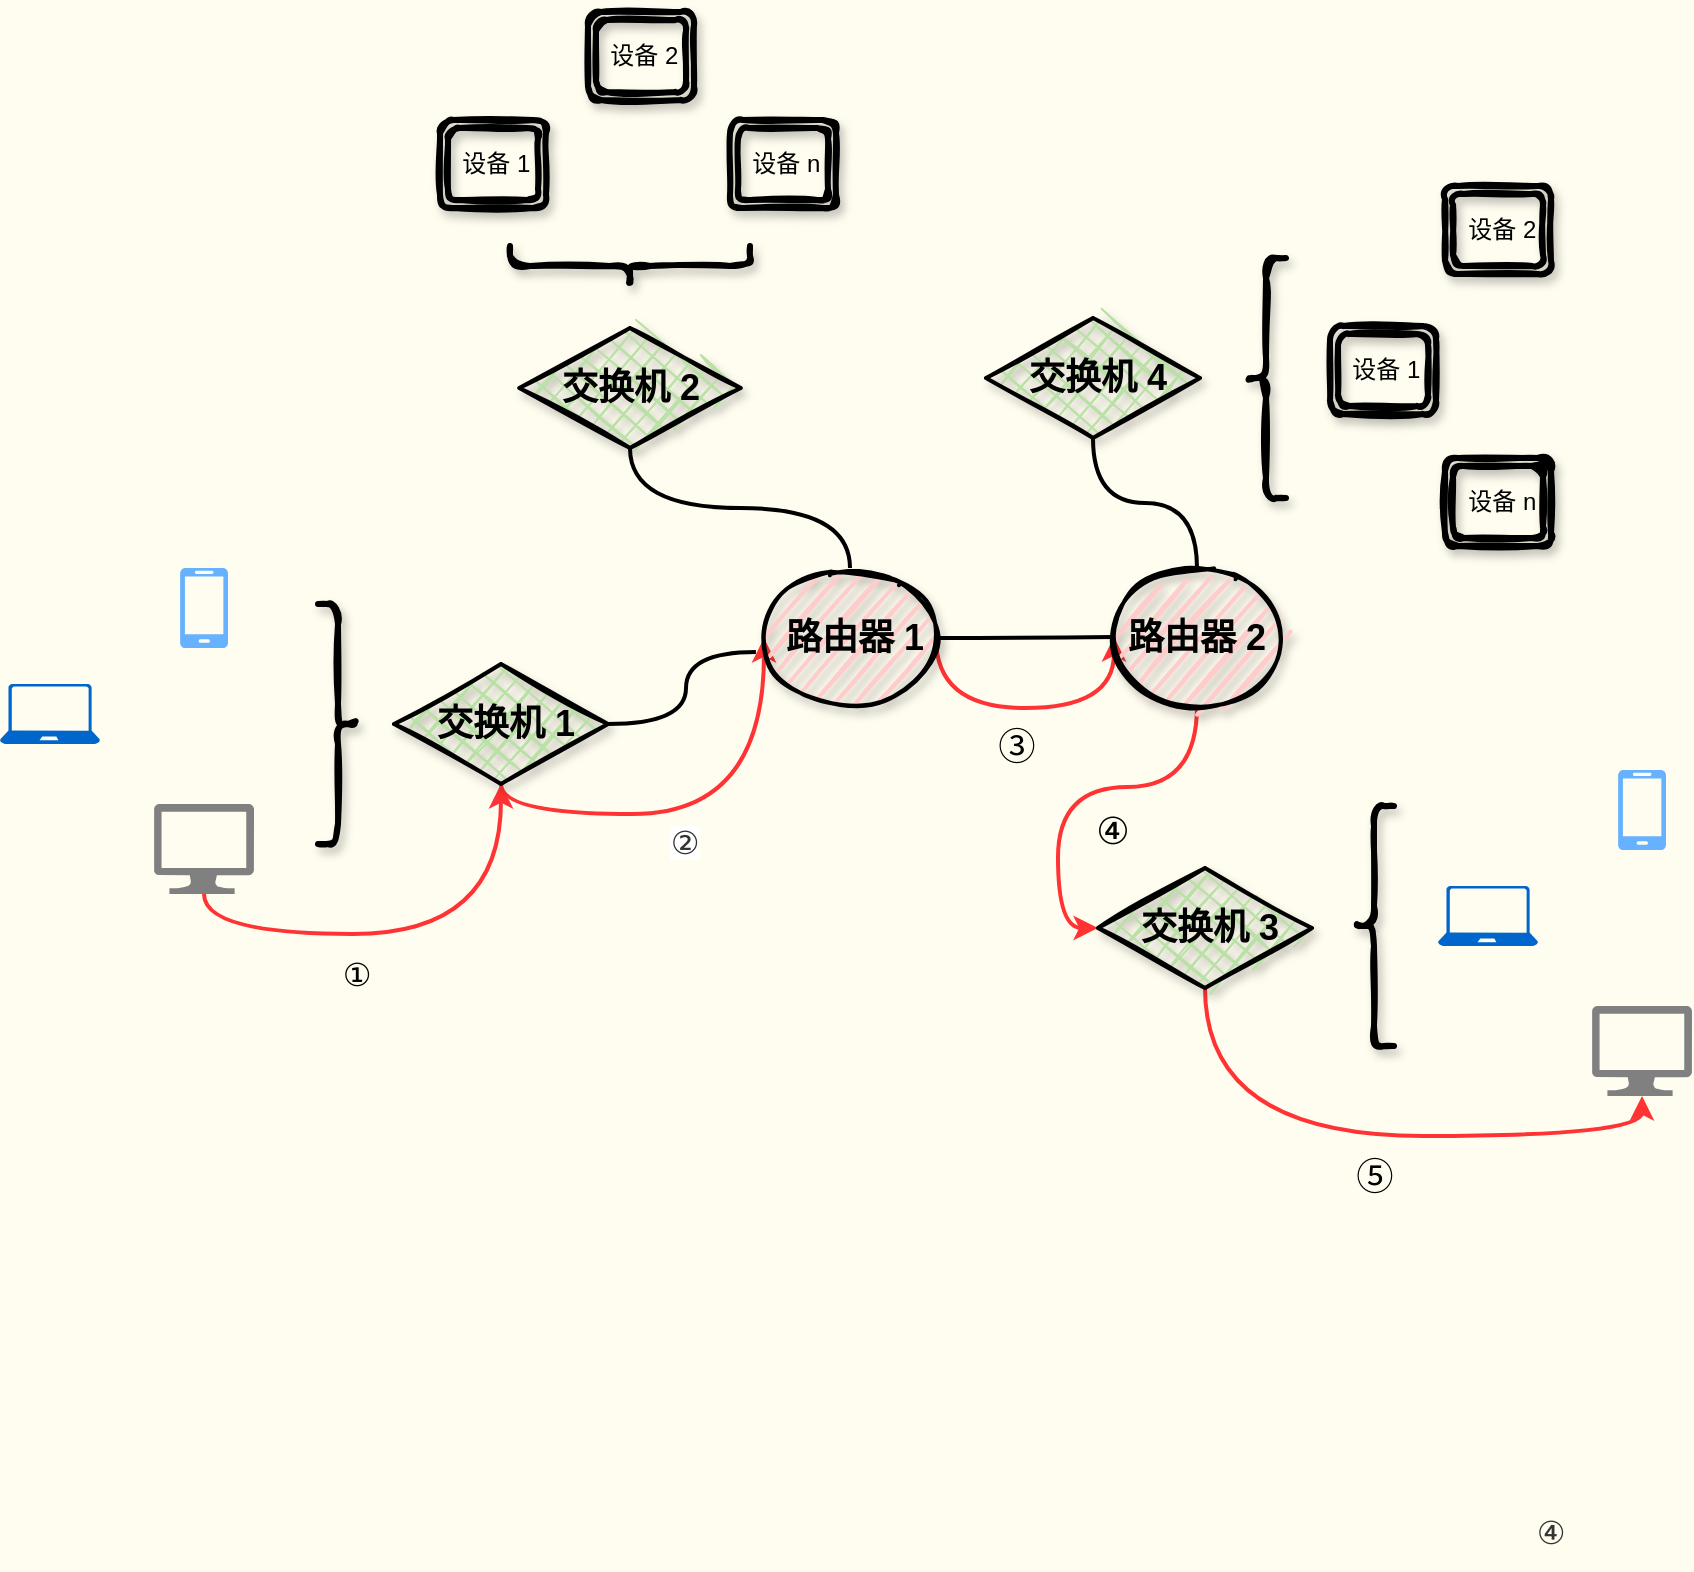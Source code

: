 <mxfile version="14.2.7" type="github">
  <diagram id="l8hXMBHkgcEJcSW0mbfh" name="Page-1">
    <mxGraphModel dx="963" dy="620" grid="0" gridSize="10" guides="1" tooltips="1" connect="1" arrows="1" fold="1" page="1" pageScale="1" pageWidth="1169" pageHeight="827" background="#FFFDF0" math="0" shadow="0">
      <root>
        <mxCell id="0" />
        <mxCell id="1" parent="0" />
        <mxCell id="4Cnt78TRsHW3hThkRCCR-1" value="" style="pointerEvents=1;shadow=0;dashed=0;html=1;strokeColor=none;labelPosition=center;verticalLabelPosition=bottom;verticalAlign=top;align=center;fillColor=#66B2FF;shape=mxgraph.azure.mobile" vertex="1" parent="1">
          <mxGeometry x="223" y="339" width="24" height="40" as="geometry" />
        </mxCell>
        <mxCell id="4Cnt78TRsHW3hThkRCCR-56" style="edgeStyle=orthogonalEdgeStyle;curved=1;rounded=1;jumpStyle=arc;orthogonalLoop=1;jettySize=auto;html=1;exitX=0.5;exitY=1;exitDx=0;exitDy=0;exitPerimeter=0;entryX=0.5;entryY=1;entryDx=0;entryDy=0;endArrow=classic;endFill=1;strokeWidth=2;strokeColor=#FF3333;" edge="1" parent="1" source="4Cnt78TRsHW3hThkRCCR-2" target="4Cnt78TRsHW3hThkRCCR-12">
          <mxGeometry relative="1" as="geometry" />
        </mxCell>
        <mxCell id="4Cnt78TRsHW3hThkRCCR-2" value="" style="aspect=fixed;pointerEvents=1;shadow=0;dashed=0;html=1;strokeColor=none;labelPosition=center;verticalLabelPosition=bottom;verticalAlign=top;align=center;fillColor=#808080;shape=mxgraph.azure.computer" vertex="1" parent="1">
          <mxGeometry x="210" y="457" width="50" height="45" as="geometry" />
        </mxCell>
        <mxCell id="4Cnt78TRsHW3hThkRCCR-4" value="" style="aspect=fixed;pointerEvents=1;shadow=0;dashed=0;html=1;strokeColor=none;labelPosition=center;verticalLabelPosition=bottom;verticalAlign=top;align=center;fillColor=#0066CC;shape=mxgraph.azure.laptop" vertex="1" parent="1">
          <mxGeometry x="133" y="397" width="50" height="30" as="geometry" />
        </mxCell>
        <mxCell id="4Cnt78TRsHW3hThkRCCR-9" style="edgeStyle=orthogonalEdgeStyle;rounded=0;orthogonalLoop=1;jettySize=auto;html=1;exitX=0.5;exitY=1;exitDx=0;exitDy=0;exitPerimeter=0;" edge="1" parent="1" source="4Cnt78TRsHW3hThkRCCR-4" target="4Cnt78TRsHW3hThkRCCR-4">
          <mxGeometry relative="1" as="geometry" />
        </mxCell>
        <mxCell id="4Cnt78TRsHW3hThkRCCR-64" style="edgeStyle=orthogonalEdgeStyle;curved=1;rounded=1;jumpStyle=arc;orthogonalLoop=1;jettySize=auto;html=1;exitX=0.5;exitY=1;exitDx=0;exitDy=0;entryX=0;entryY=0.5;entryDx=0;entryDy=0;endArrow=classic;endFill=1;strokeWidth=2;fontSize=16;strokeColor=#FF3333;" edge="1" parent="1" source="4Cnt78TRsHW3hThkRCCR-12" target="4Cnt78TRsHW3hThkRCCR-22">
          <mxGeometry relative="1" as="geometry">
            <Array as="points">
              <mxPoint x="515" y="462" />
            </Array>
          </mxGeometry>
        </mxCell>
        <mxCell id="4Cnt78TRsHW3hThkRCCR-98" style="edgeStyle=orthogonalEdgeStyle;curved=1;rounded=1;jumpStyle=arc;orthogonalLoop=1;jettySize=auto;html=1;exitX=1;exitY=0.5;exitDx=0;exitDy=0;entryX=-0.047;entryY=0.6;entryDx=0;entryDy=0;entryPerimeter=0;endArrow=none;endFill=0;strokeWidth=2;fontSize=16;" edge="1" parent="1" source="4Cnt78TRsHW3hThkRCCR-12" target="4Cnt78TRsHW3hThkRCCR-22">
          <mxGeometry relative="1" as="geometry" />
        </mxCell>
        <mxCell id="4Cnt78TRsHW3hThkRCCR-12" value="&lt;b&gt;&lt;font style=&quot;font-size: 18px&quot;&gt;&amp;nbsp;交换机 1&lt;/font&gt;&lt;/b&gt;" style="rhombus;whiteSpace=wrap;html=1;strokeWidth=2;fillWeight=-1;hachureGap=8;fillStyle=cross-hatch;sketch=1;shadow=1;glass=0;fillColor=#B9E0A5;" vertex="1" parent="1">
          <mxGeometry x="330" y="387" width="107" height="60" as="geometry" />
        </mxCell>
        <mxCell id="4Cnt78TRsHW3hThkRCCR-15" value="" style="shape=curlyBracket;whiteSpace=wrap;html=1;rounded=1;shadow=1;glass=0;sketch=1;strokeWidth=3;fillColor=#B9E0A5;direction=west;size=0.5;" vertex="1" parent="1">
          <mxGeometry x="292" y="357" width="20" height="120" as="geometry" />
        </mxCell>
        <mxCell id="4Cnt78TRsHW3hThkRCCR-28" value="" style="edgeStyle=orthogonalEdgeStyle;rounded=1;jumpStyle=arc;orthogonalLoop=1;jettySize=auto;html=1;strokeWidth=2;curved=1;endArrow=none;endFill=0;" edge="1" parent="1" source="4Cnt78TRsHW3hThkRCCR-22" target="4Cnt78TRsHW3hThkRCCR-27">
          <mxGeometry relative="1" as="geometry" />
        </mxCell>
        <mxCell id="4Cnt78TRsHW3hThkRCCR-36" style="edgeStyle=orthogonalEdgeStyle;curved=1;rounded=1;jumpStyle=arc;orthogonalLoop=1;jettySize=auto;html=1;exitX=0.5;exitY=0;exitDx=0;exitDy=0;entryX=0.5;entryY=1;entryDx=0;entryDy=0;endArrow=none;endFill=0;strokeWidth=2;" edge="1" parent="1" source="4Cnt78TRsHW3hThkRCCR-22" target="4Cnt78TRsHW3hThkRCCR-29">
          <mxGeometry relative="1" as="geometry" />
        </mxCell>
        <mxCell id="4Cnt78TRsHW3hThkRCCR-99" style="edgeStyle=orthogonalEdgeStyle;curved=1;rounded=1;jumpStyle=arc;orthogonalLoop=1;jettySize=auto;html=1;exitX=1;exitY=0.5;exitDx=0;exitDy=0;endArrow=classic;endFill=1;strokeWidth=2;fontSize=16;strokeColor=#FF3333;" edge="1" parent="1" source="4Cnt78TRsHW3hThkRCCR-22" target="4Cnt78TRsHW3hThkRCCR-27">
          <mxGeometry relative="1" as="geometry">
            <Array as="points">
              <mxPoint x="601" y="409" />
              <mxPoint x="690" y="409" />
            </Array>
          </mxGeometry>
        </mxCell>
        <mxCell id="4Cnt78TRsHW3hThkRCCR-22" value="&lt;b&gt;&lt;font style=&quot;font-size: 18px&quot;&gt;&amp;nbsp;路由器 1&lt;/font&gt;&lt;/b&gt;" style="ellipse;whiteSpace=wrap;html=1;strokeWidth=2;fillWeight=2;hachureGap=8;fillStyle=dots;sketch=1;shadow=1;glass=0;fillColor=#FFCCCC;" vertex="1" parent="1">
          <mxGeometry x="515" y="339" width="86" height="70" as="geometry" />
        </mxCell>
        <mxCell id="4Cnt78TRsHW3hThkRCCR-96" style="edgeStyle=orthogonalEdgeStyle;curved=1;rounded=1;jumpStyle=arc;orthogonalLoop=1;jettySize=auto;html=1;exitX=0.5;exitY=0;exitDx=0;exitDy=0;entryX=0.5;entryY=1;entryDx=0;entryDy=0;endArrow=none;endFill=0;strokeWidth=2;fontSize=16;" edge="1" parent="1" source="4Cnt78TRsHW3hThkRCCR-27" target="4Cnt78TRsHW3hThkRCCR-80">
          <mxGeometry relative="1" as="geometry" />
        </mxCell>
        <mxCell id="4Cnt78TRsHW3hThkRCCR-105" style="edgeStyle=orthogonalEdgeStyle;curved=1;rounded=1;jumpStyle=arc;orthogonalLoop=1;jettySize=auto;html=1;exitX=0.5;exitY=1;exitDx=0;exitDy=0;entryX=0;entryY=0.5;entryDx=0;entryDy=0;endArrow=classic;endFill=1;strokeWidth=2;fontSize=16;strokeColor=#FF3333;" edge="1" parent="1" source="4Cnt78TRsHW3hThkRCCR-27" target="4Cnt78TRsHW3hThkRCCR-37">
          <mxGeometry relative="1" as="geometry" />
        </mxCell>
        <mxCell id="4Cnt78TRsHW3hThkRCCR-27" value="&lt;b&gt;&lt;font style=&quot;font-size: 18px&quot;&gt;路由器 2&lt;/font&gt;&lt;/b&gt;" style="ellipse;whiteSpace=wrap;html=1;strokeWidth=2;fillWeight=2;hachureGap=8;fillStyle=dots;sketch=1;shadow=1;glass=0;fillColor=#FFCCCC;" vertex="1" parent="1">
          <mxGeometry x="690" y="339" width="83" height="69" as="geometry" />
        </mxCell>
        <mxCell id="4Cnt78TRsHW3hThkRCCR-29" value="&lt;b&gt;&lt;font style=&quot;font-size: 18px&quot;&gt;交换机 2&lt;/font&gt;&lt;/b&gt;" style="rhombus;whiteSpace=wrap;html=1;strokeWidth=2;fillWeight=-1;hachureGap=8;fillStyle=cross-hatch;sketch=1;shadow=1;glass=0;fillColor=#B9E0A5;" vertex="1" parent="1">
          <mxGeometry x="392.63" y="219" width="110.75" height="60" as="geometry" />
        </mxCell>
        <mxCell id="4Cnt78TRsHW3hThkRCCR-76" style="edgeStyle=orthogonalEdgeStyle;curved=1;rounded=1;jumpStyle=arc;orthogonalLoop=1;jettySize=auto;html=1;exitX=0.5;exitY=1;exitDx=0;exitDy=0;entryX=0.5;entryY=1;entryDx=0;entryDy=0;entryPerimeter=0;endArrow=classic;endFill=1;strokeWidth=2;fontSize=16;strokeColor=#FF3333;" edge="1" parent="1" source="4Cnt78TRsHW3hThkRCCR-37" target="4Cnt78TRsHW3hThkRCCR-51">
          <mxGeometry relative="1" as="geometry" />
        </mxCell>
        <mxCell id="4Cnt78TRsHW3hThkRCCR-37" value="&lt;b&gt;&lt;font style=&quot;font-size: 18px&quot;&gt;&amp;nbsp;交换机 3&lt;/font&gt;&lt;/b&gt;" style="rhombus;whiteSpace=wrap;html=1;strokeWidth=2;fillWeight=-1;hachureGap=8;fillStyle=cross-hatch;sketch=1;shadow=1;glass=0;fillColor=#B9E0A5;" vertex="1" parent="1">
          <mxGeometry x="682" y="489" width="107" height="60" as="geometry" />
        </mxCell>
        <mxCell id="4Cnt78TRsHW3hThkRCCR-39" value="" style="shape=curlyBracket;whiteSpace=wrap;html=1;rounded=1;shadow=1;glass=0;sketch=1;strokeWidth=3;fillColor=#FFCCCC;direction=north;" vertex="1" parent="1">
          <mxGeometry x="388" y="178" width="120" height="20" as="geometry" />
        </mxCell>
        <mxCell id="4Cnt78TRsHW3hThkRCCR-40" value="&amp;nbsp;设备 1" style="shape=ext;double=1;rounded=1;whiteSpace=wrap;html=1;shadow=1;glass=0;sketch=1;strokeWidth=3;fillColor=none;" vertex="1" parent="1">
          <mxGeometry x="353" y="115" width="53" height="44" as="geometry" />
        </mxCell>
        <mxCell id="4Cnt78TRsHW3hThkRCCR-41" value="&amp;nbsp;设备 2" style="shape=ext;double=1;rounded=1;whiteSpace=wrap;html=1;shadow=1;glass=0;sketch=1;strokeWidth=3;fillColor=none;" vertex="1" parent="1">
          <mxGeometry x="427" y="61" width="53" height="44" as="geometry" />
        </mxCell>
        <mxCell id="4Cnt78TRsHW3hThkRCCR-42" value="&amp;nbsp;设备 n" style="shape=ext;double=1;rounded=1;whiteSpace=wrap;html=1;shadow=1;glass=0;sketch=1;strokeWidth=3;fillColor=none;" vertex="1" parent="1">
          <mxGeometry x="498" y="115" width="53" height="44" as="geometry" />
        </mxCell>
        <mxCell id="4Cnt78TRsHW3hThkRCCR-49" value="" style="shape=curlyBracket;whiteSpace=wrap;html=1;rounded=1;shadow=1;glass=0;sketch=1;strokeWidth=3;fillColor=#B9E0A5;direction=east;size=0.5;" vertex="1" parent="1">
          <mxGeometry x="810" y="458" width="20" height="120" as="geometry" />
        </mxCell>
        <mxCell id="4Cnt78TRsHW3hThkRCCR-50" value="" style="pointerEvents=1;shadow=0;dashed=0;html=1;strokeColor=none;labelPosition=center;verticalLabelPosition=bottom;verticalAlign=top;align=center;fillColor=#66B2FF;shape=mxgraph.azure.mobile" vertex="1" parent="1">
          <mxGeometry x="942" y="440" width="24" height="40" as="geometry" />
        </mxCell>
        <mxCell id="4Cnt78TRsHW3hThkRCCR-51" value="" style="aspect=fixed;pointerEvents=1;shadow=0;dashed=0;html=1;strokeColor=none;labelPosition=center;verticalLabelPosition=bottom;verticalAlign=top;align=center;fillColor=#808080;shape=mxgraph.azure.computer" vertex="1" parent="1">
          <mxGeometry x="929" y="558" width="50" height="45" as="geometry" />
        </mxCell>
        <mxCell id="4Cnt78TRsHW3hThkRCCR-52" value="" style="aspect=fixed;pointerEvents=1;shadow=0;dashed=0;html=1;strokeColor=none;labelPosition=center;verticalLabelPosition=bottom;verticalAlign=top;align=center;fillColor=#0066CC;shape=mxgraph.azure.laptop" vertex="1" parent="1">
          <mxGeometry x="852" y="498" width="50" height="30" as="geometry" />
        </mxCell>
        <mxCell id="4Cnt78TRsHW3hThkRCCR-53" style="edgeStyle=orthogonalEdgeStyle;rounded=0;orthogonalLoop=1;jettySize=auto;html=1;exitX=0.5;exitY=1;exitDx=0;exitDy=0;exitPerimeter=0;" edge="1" parent="1" source="4Cnt78TRsHW3hThkRCCR-52" target="4Cnt78TRsHW3hThkRCCR-52">
          <mxGeometry relative="1" as="geometry" />
        </mxCell>
        <mxCell id="4Cnt78TRsHW3hThkRCCR-58" value="①" style="text;html=1;align=center;verticalAlign=middle;resizable=0;points=[];autosize=1;fontSize=16;" vertex="1" parent="1">
          <mxGeometry x="298" y="530" width="26" height="23" as="geometry" />
        </mxCell>
        <mxCell id="4Cnt78TRsHW3hThkRCCR-59" value="" style="shape=image;html=1;verticalAlign=top;verticalLabelPosition=bottom;labelBackgroundColor=#ffffff;imageAspect=0;aspect=fixed;image=https://cdn3.iconfinder.com/data/icons/letters-and-numbers-1/32/letter_A_blue-128.png;shadow=1;glass=0;sketch=1;strokeWidth=3;fillColor=none;" vertex="1" parent="1">
          <mxGeometry x="226.5" y="467" width="17" height="17" as="geometry" />
        </mxCell>
        <mxCell id="4Cnt78TRsHW3hThkRCCR-62" value="" style="shape=image;html=1;verticalAlign=top;verticalLabelPosition=bottom;labelBackgroundColor=#ffffff;imageAspect=0;aspect=fixed;image=https://cdn3.iconfinder.com/data/icons/letters-and-numbers-1/32/letter_B_blue-128.png;shadow=1;glass=0;sketch=1;strokeWidth=3;fillColor=none;" vertex="1" parent="1">
          <mxGeometry x="945.5" y="568" width="17" height="17" as="geometry" />
        </mxCell>
        <mxCell id="4Cnt78TRsHW3hThkRCCR-65" value="&lt;span style=&quot;color: rgb(51 , 51 , 51) ; background-color: rgb(255 , 255 , 255)&quot;&gt;&lt;font style=&quot;font-size: 16px&quot;&gt;②&lt;/font&gt;&lt;/span&gt;" style="text;html=1;align=center;verticalAlign=middle;resizable=0;points=[];autosize=1;fontSize=16;" vertex="1" parent="1">
          <mxGeometry x="462" y="464" width="26" height="23" as="geometry" />
        </mxCell>
        <mxCell id="4Cnt78TRsHW3hThkRCCR-72" value="&lt;h1 style=&quot;margin: 0px ; padding: 0px ; font-stretch: normal ; font-size: 16px ; line-height: 26px ; font-family: &amp;#34;pingfang sc&amp;#34; , &amp;#34;lantinghei sc&amp;#34; , &amp;#34;microsoft yahei&amp;#34; , &amp;#34;arial&amp;#34; , , sans-serif , &amp;#34;tahoma&amp;#34; ; word-break: break-all ; position: relative ; color: rgb(51 , 51 , 51)&quot;&gt;&lt;span class=&quot;ask-title&quot; style=&quot;display: inline ; line-height: 34px ; font-weight: 400 ; overflow: hidden ; vertical-align: middle&quot;&gt;④&lt;/span&gt;&lt;/h1&gt;" style="text;html=1;align=center;verticalAlign=middle;resizable=0;points=[];autosize=1;fontSize=16;" vertex="1" parent="1">
          <mxGeometry x="895" y="802" width="26" height="38" as="geometry" />
        </mxCell>
        <mxCell id="4Cnt78TRsHW3hThkRCCR-80" value="&lt;b&gt;&lt;font style=&quot;font-size: 18px&quot;&gt;&amp;nbsp;交换机 4&lt;/font&gt;&lt;/b&gt;" style="rhombus;whiteSpace=wrap;html=1;strokeWidth=2;fillWeight=-1;hachureGap=8;fillStyle=cross-hatch;sketch=1;shadow=1;glass=0;fillColor=#B9E0A5;" vertex="1" parent="1">
          <mxGeometry x="626" y="214" width="107" height="60" as="geometry" />
        </mxCell>
        <mxCell id="4Cnt78TRsHW3hThkRCCR-92" value="" style="shape=curlyBracket;whiteSpace=wrap;html=1;rounded=1;shadow=1;glass=0;sketch=1;strokeWidth=3;fillColor=#FFCCCC;direction=east;" vertex="1" parent="1">
          <mxGeometry x="756" y="184" width="20" height="120" as="geometry" />
        </mxCell>
        <mxCell id="4Cnt78TRsHW3hThkRCCR-93" value="&amp;nbsp;设备 1" style="shape=ext;double=1;rounded=1;whiteSpace=wrap;html=1;shadow=1;glass=0;sketch=1;strokeWidth=3;fillColor=none;" vertex="1" parent="1">
          <mxGeometry x="798" y="218" width="53" height="44" as="geometry" />
        </mxCell>
        <mxCell id="4Cnt78TRsHW3hThkRCCR-94" value="&amp;nbsp;设备 2" style="shape=ext;double=1;rounded=1;whiteSpace=wrap;html=1;shadow=1;glass=0;sketch=1;strokeWidth=3;fillColor=none;" vertex="1" parent="1">
          <mxGeometry x="855.5" y="148" width="53" height="44" as="geometry" />
        </mxCell>
        <mxCell id="4Cnt78TRsHW3hThkRCCR-95" value="&amp;nbsp;设备 n" style="shape=ext;double=1;rounded=1;whiteSpace=wrap;html=1;shadow=1;glass=0;sketch=1;strokeWidth=3;fillColor=none;" vertex="1" parent="1">
          <mxGeometry x="855.5" y="284" width="53" height="44" as="geometry" />
        </mxCell>
        <mxCell id="4Cnt78TRsHW3hThkRCCR-100" value="&lt;br/&gt;&lt;br/&gt;&lt;br/&gt;&lt;br/&gt;&lt;br/&gt;&lt;br/&gt;&lt;br/&gt;&lt;p style=&quot;margin: 0in ; font-family: &amp;#34;microsoft yahei&amp;#34; ; font-size: 14.0pt&quot; lang=&quot;zh-CN&quot;&gt;③&lt;/p&gt;" style="text;html=1;align=center;verticalAlign=middle;resizable=0;points=[];autosize=1;fontSize=16;" vertex="1" parent="1">
          <mxGeometry x="626" y="284" width="29" height="156" as="geometry" />
        </mxCell>
        <mxCell id="4Cnt78TRsHW3hThkRCCR-106" value="&lt;br/&gt;&lt;br/&gt;&lt;br/&gt;&lt;br/&gt;&lt;br/&gt;&lt;br/&gt;&lt;br/&gt;&lt;p style=&quot;margin: 0in ; font-family: &amp;#34;microsoft yahei&amp;#34; ; font-size: 14.0pt&quot; lang=&quot;zh-CN&quot;&gt;④&lt;/p&gt;" style="text;html=1;align=center;verticalAlign=middle;resizable=0;points=[];autosize=1;fontSize=16;" vertex="1" parent="1">
          <mxGeometry x="674" y="326" width="29" height="156" as="geometry" />
        </mxCell>
        <mxCell id="4Cnt78TRsHW3hThkRCCR-107" value="&lt;br/&gt;&lt;br/&gt;&lt;br/&gt;&lt;br/&gt;&lt;br/&gt;&lt;br/&gt;&lt;br/&gt;&lt;p style=&quot;margin: 0in ; font-family: &amp;#34;microsoft yahei&amp;#34; ; font-size: 14.0pt&quot; lang=&quot;zh-CN&quot;&gt;⑤&lt;/p&gt;" style="text;html=1;align=center;verticalAlign=middle;resizable=0;points=[];autosize=1;fontSize=16;" vertex="1" parent="1">
          <mxGeometry x="805.5" y="498.5" width="29" height="156" as="geometry" />
        </mxCell>
      </root>
    </mxGraphModel>
  </diagram>
</mxfile>
